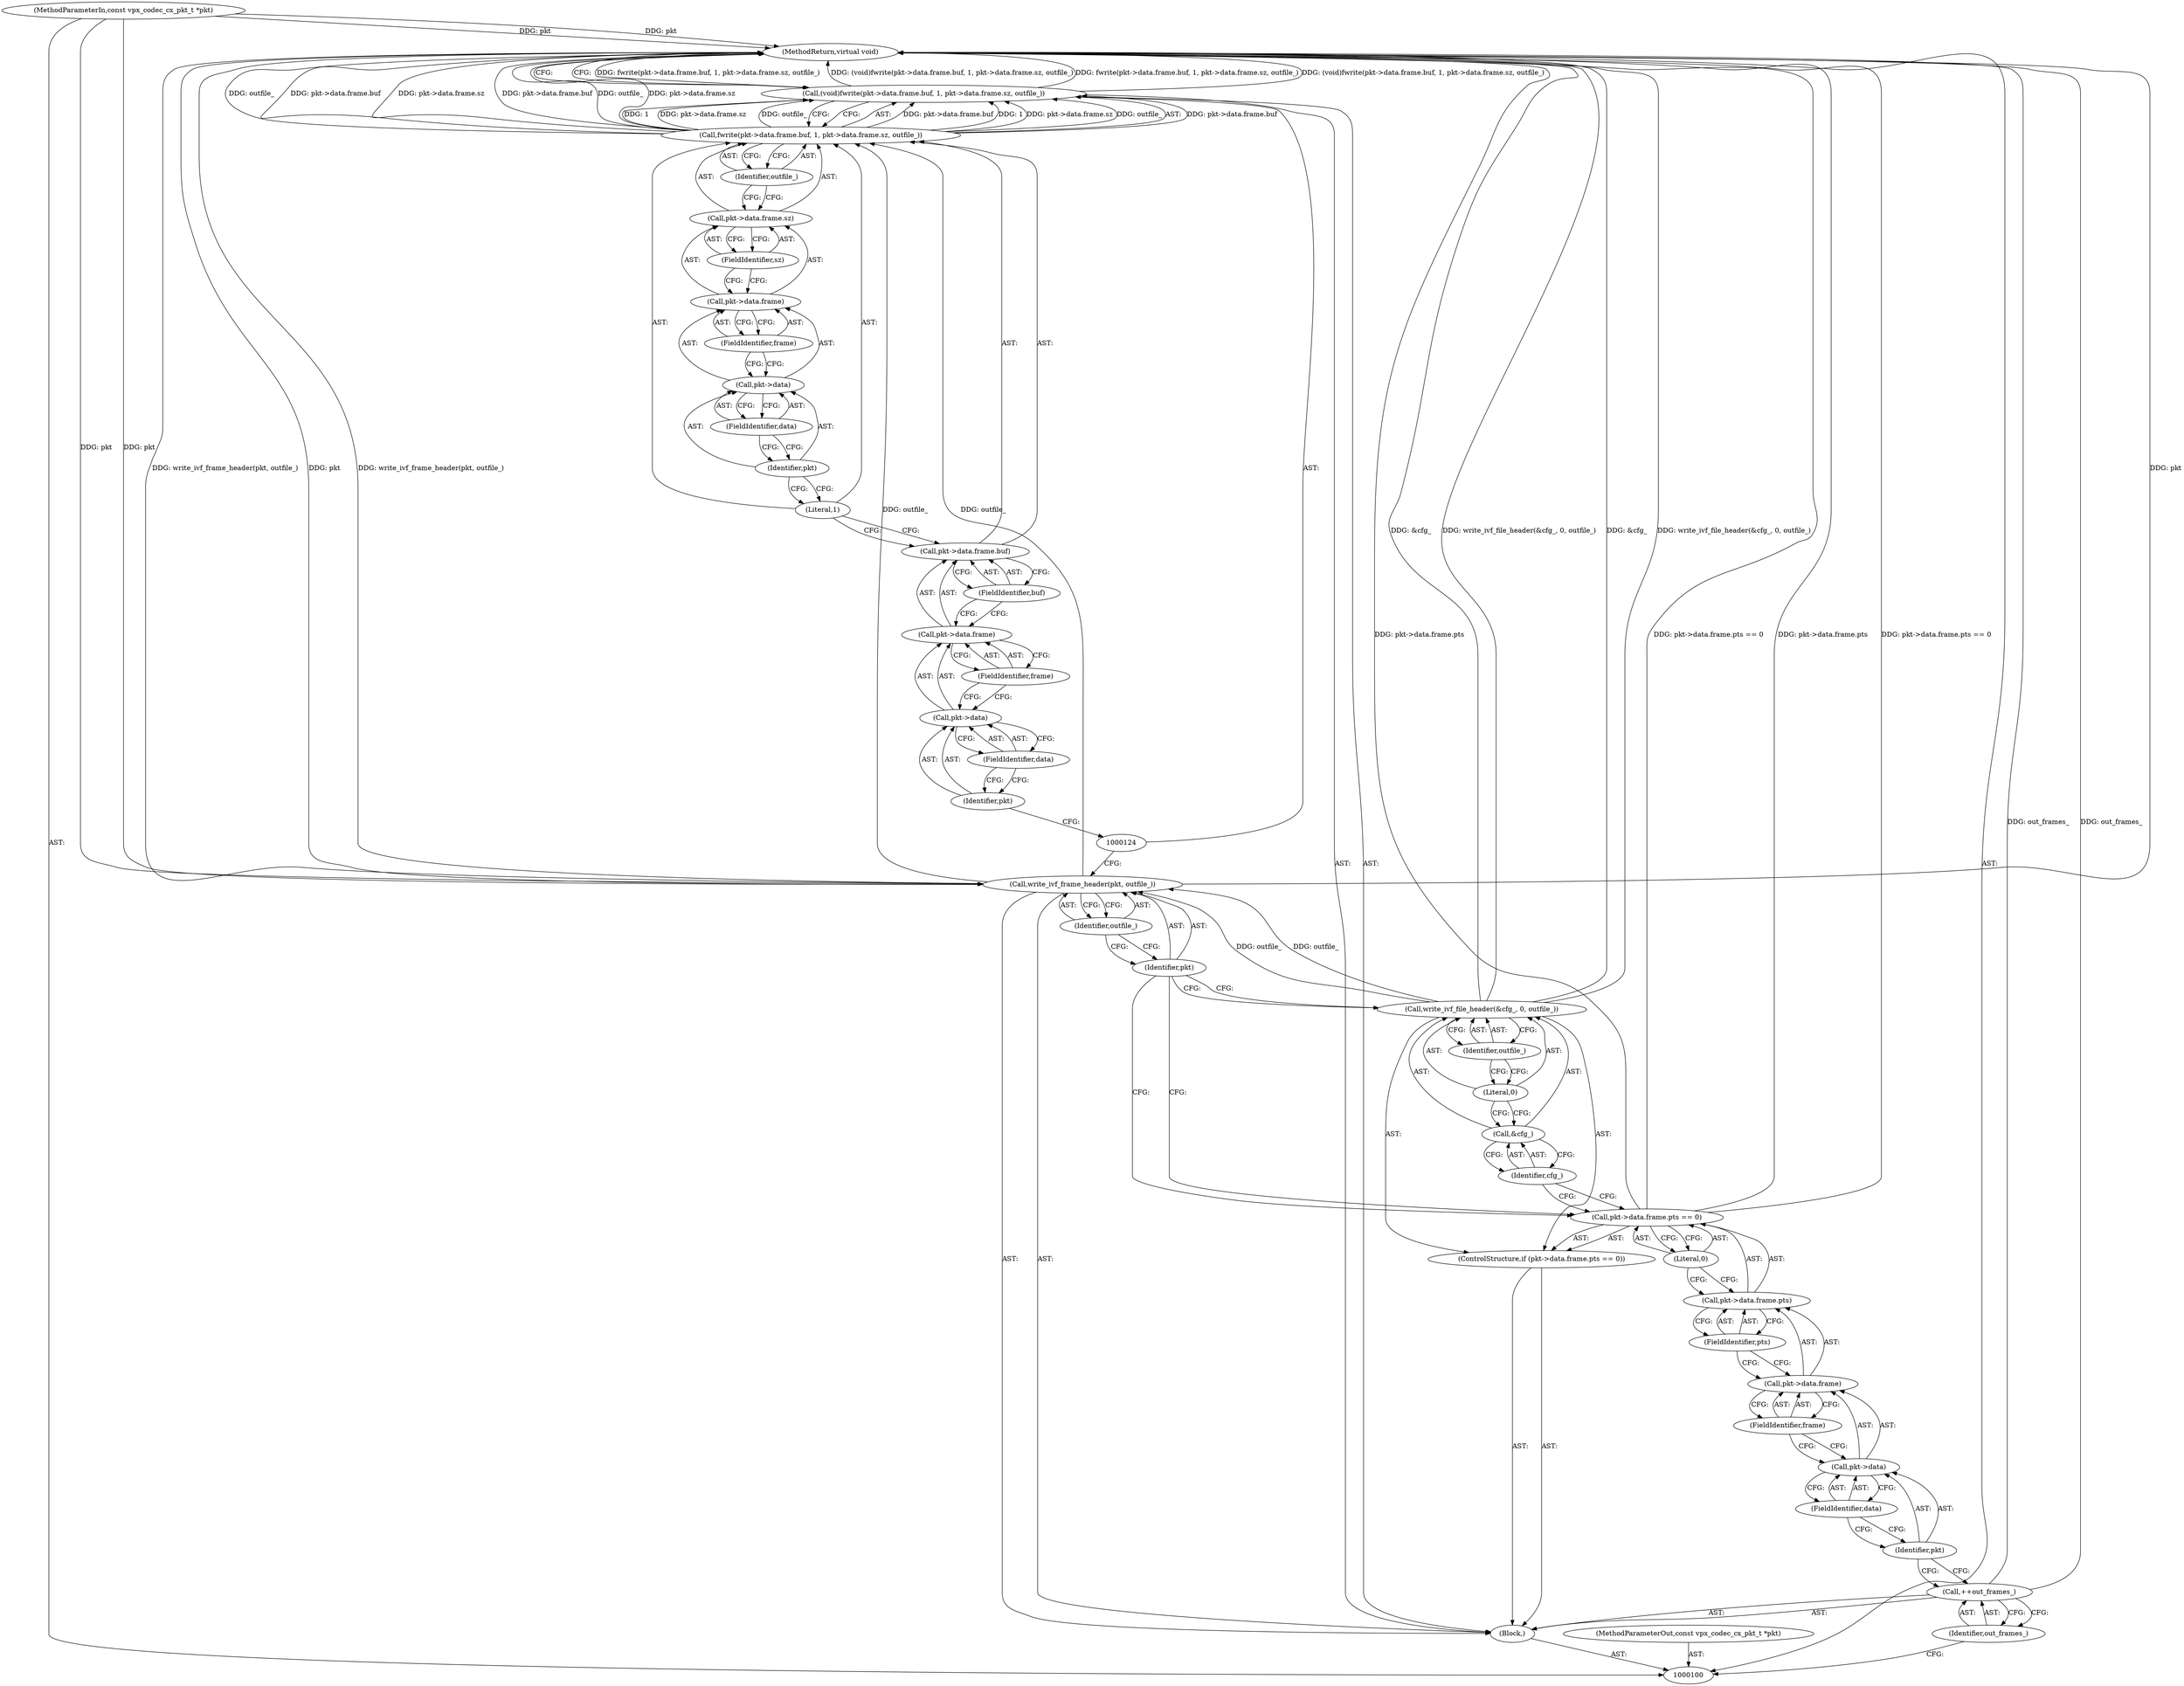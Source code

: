 digraph "1_Android_5a9753fca56f0eeb9f61e342b2fccffc364f9426_93" {
"1000142" [label="(MethodReturn,virtual void)"];
"1000101" [label="(MethodParameterIn,const vpx_codec_cx_pkt_t *pkt)"];
"1000195" [label="(MethodParameterOut,const vpx_codec_cx_pkt_t *pkt)"];
"1000102" [label="(Block,)"];
"1000125" [label="(Call,fwrite(pkt->data.frame.buf, 1, pkt->data.frame.sz, outfile_))"];
"1000126" [label="(Call,pkt->data.frame.buf)"];
"1000127" [label="(Call,pkt->data.frame)"];
"1000128" [label="(Call,pkt->data)"];
"1000129" [label="(Identifier,pkt)"];
"1000130" [label="(FieldIdentifier,data)"];
"1000131" [label="(FieldIdentifier,frame)"];
"1000132" [label="(FieldIdentifier,buf)"];
"1000133" [label="(Literal,1)"];
"1000134" [label="(Call,pkt->data.frame.sz)"];
"1000135" [label="(Call,pkt->data.frame)"];
"1000136" [label="(Call,pkt->data)"];
"1000137" [label="(Identifier,pkt)"];
"1000138" [label="(FieldIdentifier,data)"];
"1000123" [label="(Call,(void)fwrite(pkt->data.frame.buf, 1, pkt->data.frame.sz, outfile_))"];
"1000139" [label="(FieldIdentifier,frame)"];
"1000140" [label="(FieldIdentifier,sz)"];
"1000141" [label="(Identifier,outfile_)"];
"1000103" [label="(Call,++out_frames_)"];
"1000104" [label="(Identifier,out_frames_)"];
"1000105" [label="(ControlStructure,if (pkt->data.frame.pts == 0))"];
"1000111" [label="(FieldIdentifier,data)"];
"1000112" [label="(FieldIdentifier,frame)"];
"1000113" [label="(FieldIdentifier,pts)"];
"1000114" [label="(Literal,0)"];
"1000106" [label="(Call,pkt->data.frame.pts == 0)"];
"1000107" [label="(Call,pkt->data.frame.pts)"];
"1000108" [label="(Call,pkt->data.frame)"];
"1000109" [label="(Call,pkt->data)"];
"1000110" [label="(Identifier,pkt)"];
"1000116" [label="(Call,&cfg_)"];
"1000117" [label="(Identifier,cfg_)"];
"1000118" [label="(Literal,0)"];
"1000119" [label="(Identifier,outfile_)"];
"1000115" [label="(Call,write_ivf_file_header(&cfg_, 0, outfile_))"];
"1000121" [label="(Identifier,pkt)"];
"1000122" [label="(Identifier,outfile_)"];
"1000120" [label="(Call,write_ivf_frame_header(pkt, outfile_))"];
"1000142" -> "1000100"  [label="AST: "];
"1000142" -> "1000123"  [label="CFG: "];
"1000125" -> "1000142"  [label="DDG: pkt->data.frame.buf"];
"1000125" -> "1000142"  [label="DDG: outfile_"];
"1000125" -> "1000142"  [label="DDG: pkt->data.frame.sz"];
"1000123" -> "1000142"  [label="DDG: fwrite(pkt->data.frame.buf, 1, pkt->data.frame.sz, outfile_)"];
"1000123" -> "1000142"  [label="DDG: (void)fwrite(pkt->data.frame.buf, 1, pkt->data.frame.sz, outfile_)"];
"1000106" -> "1000142"  [label="DDG: pkt->data.frame.pts"];
"1000106" -> "1000142"  [label="DDG: pkt->data.frame.pts == 0"];
"1000103" -> "1000142"  [label="DDG: out_frames_"];
"1000115" -> "1000142"  [label="DDG: &cfg_"];
"1000115" -> "1000142"  [label="DDG: write_ivf_file_header(&cfg_, 0, outfile_)"];
"1000120" -> "1000142"  [label="DDG: pkt"];
"1000120" -> "1000142"  [label="DDG: write_ivf_frame_header(pkt, outfile_)"];
"1000101" -> "1000142"  [label="DDG: pkt"];
"1000101" -> "1000100"  [label="AST: "];
"1000101" -> "1000142"  [label="DDG: pkt"];
"1000101" -> "1000120"  [label="DDG: pkt"];
"1000195" -> "1000100"  [label="AST: "];
"1000102" -> "1000100"  [label="AST: "];
"1000103" -> "1000102"  [label="AST: "];
"1000105" -> "1000102"  [label="AST: "];
"1000120" -> "1000102"  [label="AST: "];
"1000123" -> "1000102"  [label="AST: "];
"1000125" -> "1000123"  [label="AST: "];
"1000125" -> "1000141"  [label="CFG: "];
"1000126" -> "1000125"  [label="AST: "];
"1000133" -> "1000125"  [label="AST: "];
"1000134" -> "1000125"  [label="AST: "];
"1000141" -> "1000125"  [label="AST: "];
"1000123" -> "1000125"  [label="CFG: "];
"1000125" -> "1000142"  [label="DDG: pkt->data.frame.buf"];
"1000125" -> "1000142"  [label="DDG: outfile_"];
"1000125" -> "1000142"  [label="DDG: pkt->data.frame.sz"];
"1000125" -> "1000123"  [label="DDG: pkt->data.frame.buf"];
"1000125" -> "1000123"  [label="DDG: 1"];
"1000125" -> "1000123"  [label="DDG: pkt->data.frame.sz"];
"1000125" -> "1000123"  [label="DDG: outfile_"];
"1000120" -> "1000125"  [label="DDG: outfile_"];
"1000126" -> "1000125"  [label="AST: "];
"1000126" -> "1000132"  [label="CFG: "];
"1000127" -> "1000126"  [label="AST: "];
"1000132" -> "1000126"  [label="AST: "];
"1000133" -> "1000126"  [label="CFG: "];
"1000127" -> "1000126"  [label="AST: "];
"1000127" -> "1000131"  [label="CFG: "];
"1000128" -> "1000127"  [label="AST: "];
"1000131" -> "1000127"  [label="AST: "];
"1000132" -> "1000127"  [label="CFG: "];
"1000128" -> "1000127"  [label="AST: "];
"1000128" -> "1000130"  [label="CFG: "];
"1000129" -> "1000128"  [label="AST: "];
"1000130" -> "1000128"  [label="AST: "];
"1000131" -> "1000128"  [label="CFG: "];
"1000129" -> "1000128"  [label="AST: "];
"1000129" -> "1000124"  [label="CFG: "];
"1000130" -> "1000129"  [label="CFG: "];
"1000130" -> "1000128"  [label="AST: "];
"1000130" -> "1000129"  [label="CFG: "];
"1000128" -> "1000130"  [label="CFG: "];
"1000131" -> "1000127"  [label="AST: "];
"1000131" -> "1000128"  [label="CFG: "];
"1000127" -> "1000131"  [label="CFG: "];
"1000132" -> "1000126"  [label="AST: "];
"1000132" -> "1000127"  [label="CFG: "];
"1000126" -> "1000132"  [label="CFG: "];
"1000133" -> "1000125"  [label="AST: "];
"1000133" -> "1000126"  [label="CFG: "];
"1000137" -> "1000133"  [label="CFG: "];
"1000134" -> "1000125"  [label="AST: "];
"1000134" -> "1000140"  [label="CFG: "];
"1000135" -> "1000134"  [label="AST: "];
"1000140" -> "1000134"  [label="AST: "];
"1000141" -> "1000134"  [label="CFG: "];
"1000135" -> "1000134"  [label="AST: "];
"1000135" -> "1000139"  [label="CFG: "];
"1000136" -> "1000135"  [label="AST: "];
"1000139" -> "1000135"  [label="AST: "];
"1000140" -> "1000135"  [label="CFG: "];
"1000136" -> "1000135"  [label="AST: "];
"1000136" -> "1000138"  [label="CFG: "];
"1000137" -> "1000136"  [label="AST: "];
"1000138" -> "1000136"  [label="AST: "];
"1000139" -> "1000136"  [label="CFG: "];
"1000137" -> "1000136"  [label="AST: "];
"1000137" -> "1000133"  [label="CFG: "];
"1000138" -> "1000137"  [label="CFG: "];
"1000138" -> "1000136"  [label="AST: "];
"1000138" -> "1000137"  [label="CFG: "];
"1000136" -> "1000138"  [label="CFG: "];
"1000123" -> "1000102"  [label="AST: "];
"1000123" -> "1000125"  [label="CFG: "];
"1000124" -> "1000123"  [label="AST: "];
"1000125" -> "1000123"  [label="AST: "];
"1000142" -> "1000123"  [label="CFG: "];
"1000123" -> "1000142"  [label="DDG: fwrite(pkt->data.frame.buf, 1, pkt->data.frame.sz, outfile_)"];
"1000123" -> "1000142"  [label="DDG: (void)fwrite(pkt->data.frame.buf, 1, pkt->data.frame.sz, outfile_)"];
"1000125" -> "1000123"  [label="DDG: pkt->data.frame.buf"];
"1000125" -> "1000123"  [label="DDG: 1"];
"1000125" -> "1000123"  [label="DDG: pkt->data.frame.sz"];
"1000125" -> "1000123"  [label="DDG: outfile_"];
"1000139" -> "1000135"  [label="AST: "];
"1000139" -> "1000136"  [label="CFG: "];
"1000135" -> "1000139"  [label="CFG: "];
"1000140" -> "1000134"  [label="AST: "];
"1000140" -> "1000135"  [label="CFG: "];
"1000134" -> "1000140"  [label="CFG: "];
"1000141" -> "1000125"  [label="AST: "];
"1000141" -> "1000134"  [label="CFG: "];
"1000125" -> "1000141"  [label="CFG: "];
"1000103" -> "1000102"  [label="AST: "];
"1000103" -> "1000104"  [label="CFG: "];
"1000104" -> "1000103"  [label="AST: "];
"1000110" -> "1000103"  [label="CFG: "];
"1000103" -> "1000142"  [label="DDG: out_frames_"];
"1000104" -> "1000103"  [label="AST: "];
"1000104" -> "1000100"  [label="CFG: "];
"1000103" -> "1000104"  [label="CFG: "];
"1000105" -> "1000102"  [label="AST: "];
"1000106" -> "1000105"  [label="AST: "];
"1000115" -> "1000105"  [label="AST: "];
"1000111" -> "1000109"  [label="AST: "];
"1000111" -> "1000110"  [label="CFG: "];
"1000109" -> "1000111"  [label="CFG: "];
"1000112" -> "1000108"  [label="AST: "];
"1000112" -> "1000109"  [label="CFG: "];
"1000108" -> "1000112"  [label="CFG: "];
"1000113" -> "1000107"  [label="AST: "];
"1000113" -> "1000108"  [label="CFG: "];
"1000107" -> "1000113"  [label="CFG: "];
"1000114" -> "1000106"  [label="AST: "];
"1000114" -> "1000107"  [label="CFG: "];
"1000106" -> "1000114"  [label="CFG: "];
"1000106" -> "1000105"  [label="AST: "];
"1000106" -> "1000114"  [label="CFG: "];
"1000107" -> "1000106"  [label="AST: "];
"1000114" -> "1000106"  [label="AST: "];
"1000117" -> "1000106"  [label="CFG: "];
"1000121" -> "1000106"  [label="CFG: "];
"1000106" -> "1000142"  [label="DDG: pkt->data.frame.pts"];
"1000106" -> "1000142"  [label="DDG: pkt->data.frame.pts == 0"];
"1000107" -> "1000106"  [label="AST: "];
"1000107" -> "1000113"  [label="CFG: "];
"1000108" -> "1000107"  [label="AST: "];
"1000113" -> "1000107"  [label="AST: "];
"1000114" -> "1000107"  [label="CFG: "];
"1000108" -> "1000107"  [label="AST: "];
"1000108" -> "1000112"  [label="CFG: "];
"1000109" -> "1000108"  [label="AST: "];
"1000112" -> "1000108"  [label="AST: "];
"1000113" -> "1000108"  [label="CFG: "];
"1000109" -> "1000108"  [label="AST: "];
"1000109" -> "1000111"  [label="CFG: "];
"1000110" -> "1000109"  [label="AST: "];
"1000111" -> "1000109"  [label="AST: "];
"1000112" -> "1000109"  [label="CFG: "];
"1000110" -> "1000109"  [label="AST: "];
"1000110" -> "1000103"  [label="CFG: "];
"1000111" -> "1000110"  [label="CFG: "];
"1000116" -> "1000115"  [label="AST: "];
"1000116" -> "1000117"  [label="CFG: "];
"1000117" -> "1000116"  [label="AST: "];
"1000118" -> "1000116"  [label="CFG: "];
"1000117" -> "1000116"  [label="AST: "];
"1000117" -> "1000106"  [label="CFG: "];
"1000116" -> "1000117"  [label="CFG: "];
"1000118" -> "1000115"  [label="AST: "];
"1000118" -> "1000116"  [label="CFG: "];
"1000119" -> "1000118"  [label="CFG: "];
"1000119" -> "1000115"  [label="AST: "];
"1000119" -> "1000118"  [label="CFG: "];
"1000115" -> "1000119"  [label="CFG: "];
"1000115" -> "1000105"  [label="AST: "];
"1000115" -> "1000119"  [label="CFG: "];
"1000116" -> "1000115"  [label="AST: "];
"1000118" -> "1000115"  [label="AST: "];
"1000119" -> "1000115"  [label="AST: "];
"1000121" -> "1000115"  [label="CFG: "];
"1000115" -> "1000142"  [label="DDG: &cfg_"];
"1000115" -> "1000142"  [label="DDG: write_ivf_file_header(&cfg_, 0, outfile_)"];
"1000115" -> "1000120"  [label="DDG: outfile_"];
"1000121" -> "1000120"  [label="AST: "];
"1000121" -> "1000115"  [label="CFG: "];
"1000121" -> "1000106"  [label="CFG: "];
"1000122" -> "1000121"  [label="CFG: "];
"1000122" -> "1000120"  [label="AST: "];
"1000122" -> "1000121"  [label="CFG: "];
"1000120" -> "1000122"  [label="CFG: "];
"1000120" -> "1000102"  [label="AST: "];
"1000120" -> "1000122"  [label="CFG: "];
"1000121" -> "1000120"  [label="AST: "];
"1000122" -> "1000120"  [label="AST: "];
"1000124" -> "1000120"  [label="CFG: "];
"1000120" -> "1000142"  [label="DDG: pkt"];
"1000120" -> "1000142"  [label="DDG: write_ivf_frame_header(pkt, outfile_)"];
"1000101" -> "1000120"  [label="DDG: pkt"];
"1000115" -> "1000120"  [label="DDG: outfile_"];
"1000120" -> "1000125"  [label="DDG: outfile_"];
}
